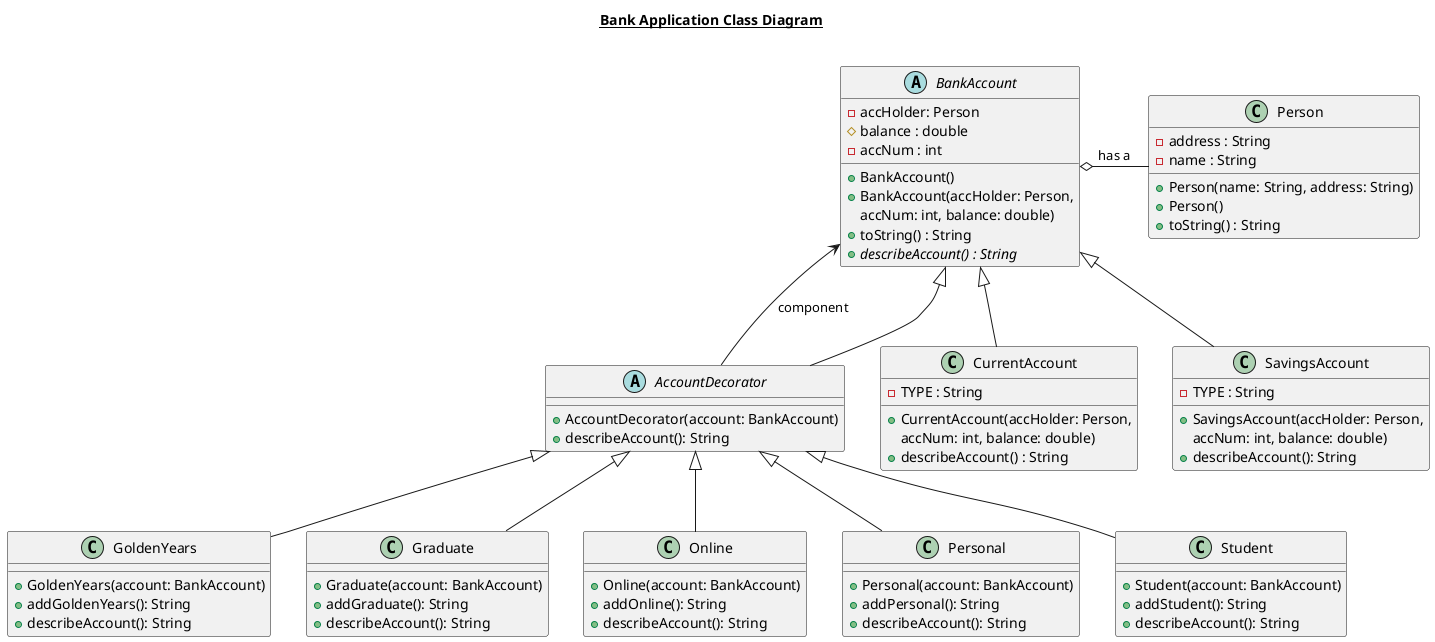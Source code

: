 @startuml

title __Bank Application Class Diagram__\n

abstract class AccountDecorator {
    + AccountDecorator(account: BankAccount)
    + describeAccount(): String
}

abstract class BankAccount {
    - accHolder: Person
    # balance : double
    - accNum : int
    + BankAccount()
    + BankAccount(accHolder: Person,
    accNum: int, balance: double)
    + toString() : String
    {abstract} + describeAccount() : String
 }

 class CurrentAccount {
    - TYPE : String
    + CurrentAccount(accHolder: Person,
    accNum: int, balance: double)
    + describeAccount() : String
 }

 class GoldenYears {
    + GoldenYears(account: BankAccount)
    + addGoldenYears(): String
    + describeAccount(): String
 }

 class Graduate {
    + Graduate(account: BankAccount)
    + addGraduate(): String
    + describeAccount(): String
 }

 class Online {
    + Online(account: BankAccount)
    + addOnline(): String
    + describeAccount(): String
 }

 class Person {
    - address : String
    - name : String
    + Person(name: String, address: String)
    + Person()
    + toString() : String
 }

 class Personal {
    + Personal(account: BankAccount)
    + addPersonal(): String
    + describeAccount(): String
 }

 class SavingsAccount {
    - TYPE : String
    + SavingsAccount(accHolder: Person,
    accNum: int, balance: double)
    + describeAccount(): String
 }

 class Student {
    + Student(account: BankAccount)
    + addStudent(): String
    + describeAccount(): String
}

  BankAccount o-right- Person : has a
  BankAccount <-- AccountDecorator : component\t\t\t
  AccountDecorator -up-|> BankAccount
  CurrentAccount -up-|> BankAccount
  SavingsAccount -up-|> BankAccount
  GoldenYears -up-|> AccountDecorator
  Graduate -up-|> AccountDecorator
  Online -up-|> AccountDecorator
  Personal -up-|> AccountDecorator
  Student -up-|> AccountDecorator

@enduml
